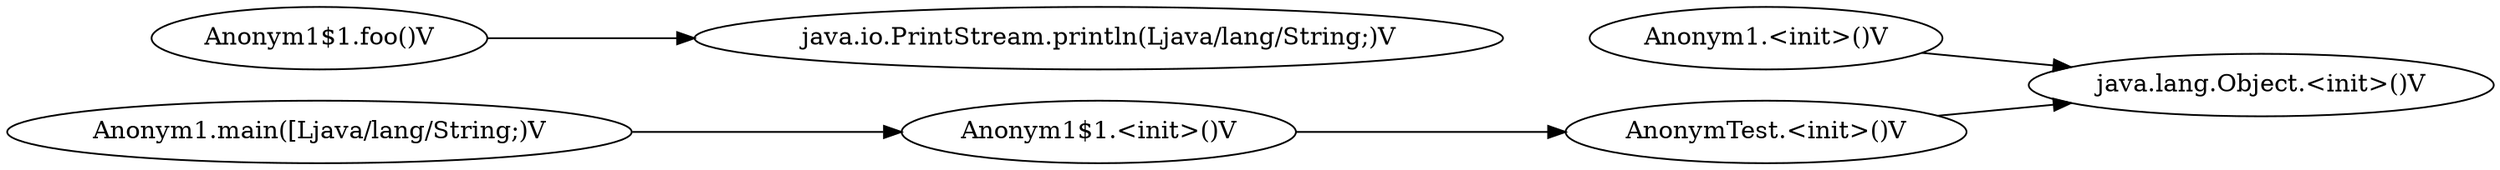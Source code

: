 digraph graphname {
rankdir="LR";
118 [label="AnonymTest.<init>()V"]
119 [label="java.lang.Object.<init>()V"]
126 [label="Anonym1.<init>()V"]
127 [label="Anonym1.main([Ljava/lang/String;)V"]
136 [label="Anonym1$1.<init>()V"]
140 [label="Anonym1$1.foo()V"]
141 [label="java.io.PrintStream.println(Ljava/lang/String;)V"]
118 -> 119
126 -> 119
127 -> 136
136 -> 118
140 -> 141
}
